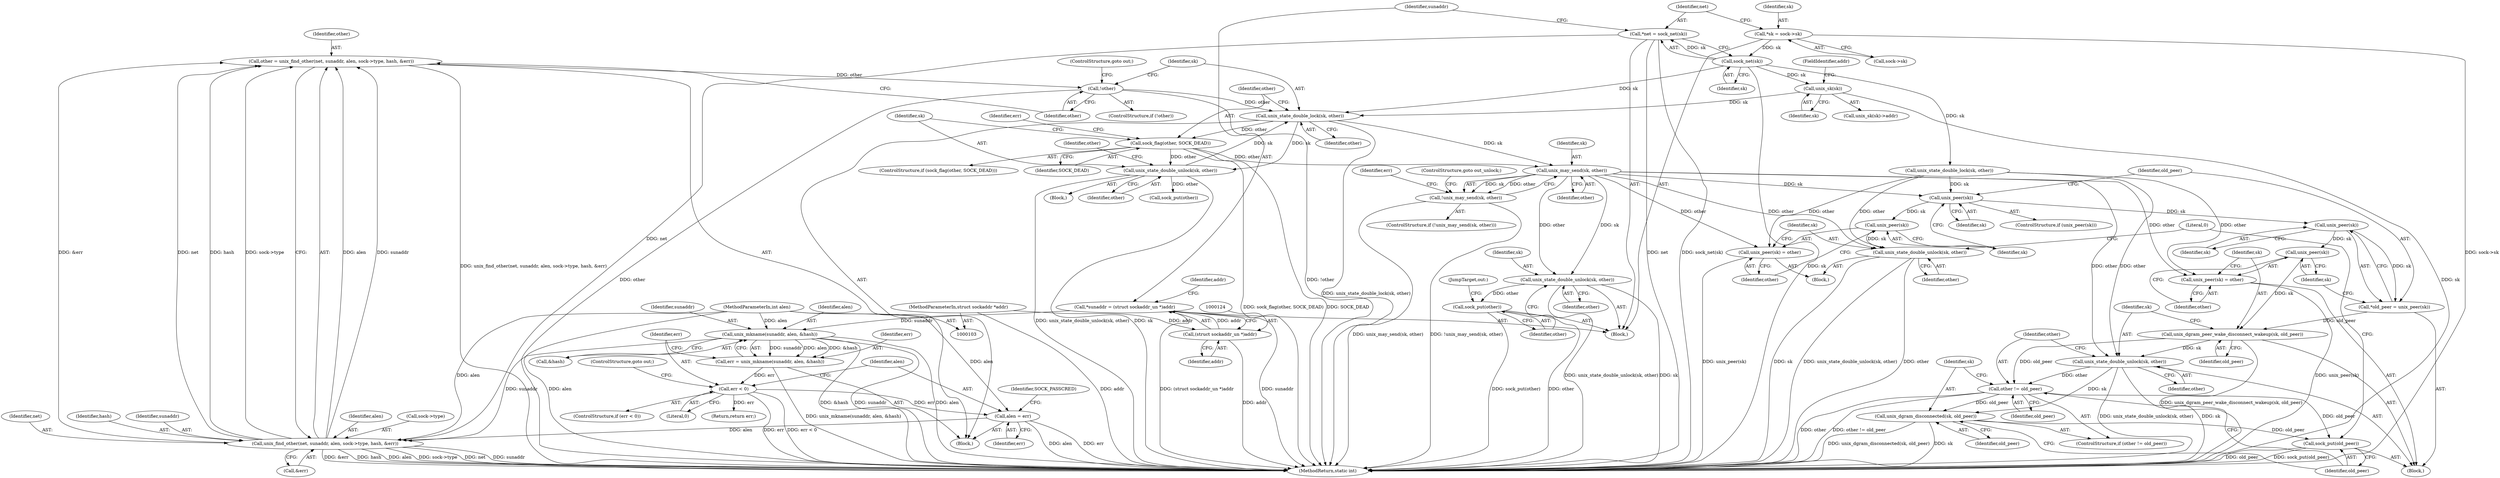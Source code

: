 digraph "0_linux_7d267278a9ece963d77eefec61630223fce08c6c_0@API" {
"1000209" [label="(Call,unix_may_send(sk, other))"];
"1000189" [label="(Call,unix_state_double_lock(sk, other))"];
"1000118" [label="(Call,sock_net(sk))"];
"1000110" [label="(Call,*sk = sock->sk)"];
"1000162" [label="(Call,unix_sk(sk))"];
"1000197" [label="(Call,unix_state_double_unlock(sk, other))"];
"1000193" [label="(Call,sock_flag(other, SOCK_DEAD))"];
"1000186" [label="(Call,!other)"];
"1000173" [label="(Call,other = unix_find_other(net, sunaddr, alen, sock->type, hash, &err))"];
"1000175" [label="(Call,unix_find_other(net, sunaddr, alen, sock->type, hash, &err))"];
"1000116" [label="(Call,*net = sock_net(sk))"];
"1000138" [label="(Call,unix_mkname(sunaddr, alen, &hash))"];
"1000121" [label="(Call,*sunaddr = (struct sockaddr_un *)addr)"];
"1000123" [label="(Call,(struct sockaddr_un *)addr)"];
"1000105" [label="(MethodParameterIn,struct sockaddr *addr)"];
"1000106" [label="(MethodParameterIn,int alen)"];
"1000148" [label="(Call,alen = err)"];
"1000144" [label="(Call,err < 0)"];
"1000136" [label="(Call,err = unix_mkname(sunaddr, alen, &hash))"];
"1000208" [label="(Call,!unix_may_send(sk, other))"];
"1000234" [label="(Call,unix_peer(sk))"];
"1000240" [label="(Call,unix_peer(sk))"];
"1000238" [label="(Call,*old_peer = unix_peer(sk))"];
"1000246" [label="(Call,unix_dgram_peer_wake_disconnect_wakeup(sk, old_peer))"];
"1000249" [label="(Call,unix_state_double_unlock(sk, other))"];
"1000253" [label="(Call,other != old_peer)"];
"1000256" [label="(Call,unix_dgram_disconnected(sk, old_peer))"];
"1000259" [label="(Call,sock_put(old_peer))"];
"1000243" [label="(Call,unix_peer(sk))"];
"1000264" [label="(Call,unix_peer(sk))"];
"1000267" [label="(Call,unix_state_double_unlock(sk, other))"];
"1000242" [label="(Call,unix_peer(sk) = other)"];
"1000263" [label="(Call,unix_peer(sk) = other)"];
"1000273" [label="(Call,unix_state_double_unlock(sk, other))"];
"1000276" [label="(Call,sock_put(other))"];
"1000251" [label="(Identifier,other)"];
"1000258" [label="(Identifier,old_peer)"];
"1000140" [label="(Identifier,alen)"];
"1000136" [label="(Call,err = unix_mkname(sunaddr, alen, &hash))"];
"1000147" [label="(ControlStructure,goto out;)"];
"1000139" [label="(Identifier,sunaddr)"];
"1000192" [label="(ControlStructure,if (sock_flag(other, SOCK_DEAD)))"];
"1000189" [label="(Call,unix_state_double_lock(sk, other))"];
"1000249" [label="(Call,unix_state_double_unlock(sk, other))"];
"1000260" [label="(Identifier,old_peer)"];
"1000174" [label="(Identifier,other)"];
"1000121" [label="(Call,*sunaddr = (struct sockaddr_un *)addr)"];
"1000212" [label="(ControlStructure,goto out_unlock;)"];
"1000122" [label="(Identifier,sunaddr)"];
"1000269" [label="(Identifier,other)"];
"1000135" [label="(Block,)"];
"1000263" [label="(Call,unix_peer(sk) = other)"];
"1000201" [label="(Identifier,other)"];
"1000163" [label="(Identifier,sk)"];
"1000164" [label="(FieldIdentifier,addr)"];
"1000266" [label="(Identifier,other)"];
"1000186" [label="(Call,!other)"];
"1000250" [label="(Identifier,sk)"];
"1000162" [label="(Call,unix_sk(sk))"];
"1000182" [label="(Identifier,hash)"];
"1000209" [label="(Call,unix_may_send(sk, other))"];
"1000195" [label="(Identifier,SOCK_DEAD)"];
"1000208" [label="(Call,!unix_may_send(sk, other))"];
"1000141" [label="(Call,&hash)"];
"1000105" [label="(MethodParameterIn,struct sockaddr *addr)"];
"1000198" [label="(Identifier,sk)"];
"1000106" [label="(MethodParameterIn,int alen)"];
"1000244" [label="(Identifier,sk)"];
"1000143" [label="(ControlStructure,if (err < 0))"];
"1000252" [label="(ControlStructure,if (other != old_peer))"];
"1000125" [label="(Identifier,addr)"];
"1000148" [label="(Call,alen = err)"];
"1000116" [label="(Call,*net = sock_net(sk))"];
"1000276" [label="(Call,sock_put(other))"];
"1000238" [label="(Call,*old_peer = unix_peer(sk))"];
"1000271" [label="(Literal,0)"];
"1000255" [label="(Identifier,old_peer)"];
"1000243" [label="(Call,unix_peer(sk))"];
"1000149" [label="(Identifier,alen)"];
"1000248" [label="(Identifier,old_peer)"];
"1000196" [label="(Block,)"];
"1000185" [label="(ControlStructure,if (!other))"];
"1000245" [label="(Identifier,other)"];
"1000247" [label="(Identifier,sk)"];
"1000253" [label="(Call,other != old_peer)"];
"1000191" [label="(Identifier,other)"];
"1000111" [label="(Identifier,sk)"];
"1000108" [label="(Block,)"];
"1000264" [label="(Call,unix_peer(sk))"];
"1000194" [label="(Identifier,other)"];
"1000137" [label="(Identifier,err)"];
"1000161" [label="(Call,unix_sk(sk)->addr)"];
"1000110" [label="(Call,*sk = sock->sk)"];
"1000177" [label="(Identifier,sunaddr)"];
"1000236" [label="(Block,)"];
"1000117" [label="(Identifier,net)"];
"1000190" [label="(Identifier,sk)"];
"1000265" [label="(Identifier,sk)"];
"1000112" [label="(Call,sock->sk)"];
"1000187" [label="(Identifier,other)"];
"1000138" [label="(Call,unix_mkname(sunaddr, alen, &hash))"];
"1000278" [label="(JumpTarget,out:)"];
"1000188" [label="(ControlStructure,goto out;)"];
"1000183" [label="(Call,&err)"];
"1000230" [label="(Call,unix_state_double_lock(sk, other))"];
"1000204" [label="(Identifier,err)"];
"1000146" [label="(Literal,0)"];
"1000210" [label="(Identifier,sk)"];
"1000256" [label="(Call,unix_dgram_disconnected(sk, old_peer))"];
"1000132" [label="(Identifier,addr)"];
"1000118" [label="(Call,sock_net(sk))"];
"1000242" [label="(Call,unix_peer(sk) = other)"];
"1000175" [label="(Call,unix_find_other(net, sunaddr, alen, sock->type, hash, &err))"];
"1000235" [label="(Identifier,sk)"];
"1000199" [label="(Identifier,other)"];
"1000234" [label="(Call,unix_peer(sk))"];
"1000178" [label="(Identifier,alen)"];
"1000207" [label="(ControlStructure,if (!unix_may_send(sk, other)))"];
"1000150" [label="(Identifier,err)"];
"1000262" [label="(Block,)"];
"1000246" [label="(Call,unix_dgram_peer_wake_disconnect_wakeup(sk, old_peer))"];
"1000154" [label="(Identifier,SOCK_PASSCRED)"];
"1000233" [label="(ControlStructure,if (unix_peer(sk)))"];
"1000267" [label="(Call,unix_state_double_unlock(sk, other))"];
"1000273" [label="(Call,unix_state_double_unlock(sk, other))"];
"1000179" [label="(Call,sock->type)"];
"1000145" [label="(Identifier,err)"];
"1000279" [label="(Return,return err;)"];
"1000240" [label="(Call,unix_peer(sk))"];
"1000119" [label="(Identifier,sk)"];
"1000144" [label="(Call,err < 0)"];
"1000268" [label="(Identifier,sk)"];
"1000275" [label="(Identifier,other)"];
"1000176" [label="(Identifier,net)"];
"1000257" [label="(Identifier,sk)"];
"1000197" [label="(Call,unix_state_double_unlock(sk, other))"];
"1000173" [label="(Call,other = unix_find_other(net, sunaddr, alen, sock->type, hash, &err))"];
"1000259" [label="(Call,sock_put(old_peer))"];
"1000254" [label="(Identifier,other)"];
"1000277" [label="(Identifier,other)"];
"1000281" [label="(MethodReturn,static int)"];
"1000241" [label="(Identifier,sk)"];
"1000200" [label="(Call,sock_put(other))"];
"1000214" [label="(Identifier,err)"];
"1000239" [label="(Identifier,old_peer)"];
"1000123" [label="(Call,(struct sockaddr_un *)addr)"];
"1000211" [label="(Identifier,other)"];
"1000193" [label="(Call,sock_flag(other, SOCK_DEAD))"];
"1000274" [label="(Identifier,sk)"];
"1000209" -> "1000208"  [label="AST: "];
"1000209" -> "1000211"  [label="CFG: "];
"1000210" -> "1000209"  [label="AST: "];
"1000211" -> "1000209"  [label="AST: "];
"1000208" -> "1000209"  [label="CFG: "];
"1000209" -> "1000208"  [label="DDG: sk"];
"1000209" -> "1000208"  [label="DDG: other"];
"1000189" -> "1000209"  [label="DDG: sk"];
"1000193" -> "1000209"  [label="DDG: other"];
"1000209" -> "1000234"  [label="DDG: sk"];
"1000209" -> "1000242"  [label="DDG: other"];
"1000209" -> "1000249"  [label="DDG: other"];
"1000209" -> "1000263"  [label="DDG: other"];
"1000209" -> "1000267"  [label="DDG: other"];
"1000209" -> "1000273"  [label="DDG: sk"];
"1000209" -> "1000273"  [label="DDG: other"];
"1000189" -> "1000135"  [label="AST: "];
"1000189" -> "1000191"  [label="CFG: "];
"1000190" -> "1000189"  [label="AST: "];
"1000191" -> "1000189"  [label="AST: "];
"1000194" -> "1000189"  [label="CFG: "];
"1000189" -> "1000281"  [label="DDG: unix_state_double_lock(sk, other)"];
"1000118" -> "1000189"  [label="DDG: sk"];
"1000162" -> "1000189"  [label="DDG: sk"];
"1000197" -> "1000189"  [label="DDG: sk"];
"1000186" -> "1000189"  [label="DDG: other"];
"1000189" -> "1000193"  [label="DDG: other"];
"1000189" -> "1000197"  [label="DDG: sk"];
"1000118" -> "1000116"  [label="AST: "];
"1000118" -> "1000119"  [label="CFG: "];
"1000119" -> "1000118"  [label="AST: "];
"1000116" -> "1000118"  [label="CFG: "];
"1000118" -> "1000281"  [label="DDG: sk"];
"1000118" -> "1000116"  [label="DDG: sk"];
"1000110" -> "1000118"  [label="DDG: sk"];
"1000118" -> "1000162"  [label="DDG: sk"];
"1000118" -> "1000230"  [label="DDG: sk"];
"1000110" -> "1000108"  [label="AST: "];
"1000110" -> "1000112"  [label="CFG: "];
"1000111" -> "1000110"  [label="AST: "];
"1000112" -> "1000110"  [label="AST: "];
"1000117" -> "1000110"  [label="CFG: "];
"1000110" -> "1000281"  [label="DDG: sock->sk"];
"1000162" -> "1000161"  [label="AST: "];
"1000162" -> "1000163"  [label="CFG: "];
"1000163" -> "1000162"  [label="AST: "];
"1000164" -> "1000162"  [label="CFG: "];
"1000162" -> "1000281"  [label="DDG: sk"];
"1000197" -> "1000196"  [label="AST: "];
"1000197" -> "1000199"  [label="CFG: "];
"1000198" -> "1000197"  [label="AST: "];
"1000199" -> "1000197"  [label="AST: "];
"1000201" -> "1000197"  [label="CFG: "];
"1000197" -> "1000281"  [label="DDG: unix_state_double_unlock(sk, other)"];
"1000197" -> "1000281"  [label="DDG: sk"];
"1000193" -> "1000197"  [label="DDG: other"];
"1000197" -> "1000200"  [label="DDG: other"];
"1000193" -> "1000192"  [label="AST: "];
"1000193" -> "1000195"  [label="CFG: "];
"1000194" -> "1000193"  [label="AST: "];
"1000195" -> "1000193"  [label="AST: "];
"1000198" -> "1000193"  [label="CFG: "];
"1000204" -> "1000193"  [label="CFG: "];
"1000193" -> "1000281"  [label="DDG: SOCK_DEAD"];
"1000193" -> "1000281"  [label="DDG: sock_flag(other, SOCK_DEAD)"];
"1000186" -> "1000185"  [label="AST: "];
"1000186" -> "1000187"  [label="CFG: "];
"1000187" -> "1000186"  [label="AST: "];
"1000188" -> "1000186"  [label="CFG: "];
"1000190" -> "1000186"  [label="CFG: "];
"1000186" -> "1000281"  [label="DDG: other"];
"1000186" -> "1000281"  [label="DDG: !other"];
"1000173" -> "1000186"  [label="DDG: other"];
"1000173" -> "1000135"  [label="AST: "];
"1000173" -> "1000175"  [label="CFG: "];
"1000174" -> "1000173"  [label="AST: "];
"1000175" -> "1000173"  [label="AST: "];
"1000187" -> "1000173"  [label="CFG: "];
"1000173" -> "1000281"  [label="DDG: unix_find_other(net, sunaddr, alen, sock->type, hash, &err)"];
"1000175" -> "1000173"  [label="DDG: sock->type"];
"1000175" -> "1000173"  [label="DDG: sunaddr"];
"1000175" -> "1000173"  [label="DDG: hash"];
"1000175" -> "1000173"  [label="DDG: net"];
"1000175" -> "1000173"  [label="DDG: alen"];
"1000175" -> "1000173"  [label="DDG: &err"];
"1000175" -> "1000183"  [label="CFG: "];
"1000176" -> "1000175"  [label="AST: "];
"1000177" -> "1000175"  [label="AST: "];
"1000178" -> "1000175"  [label="AST: "];
"1000179" -> "1000175"  [label="AST: "];
"1000182" -> "1000175"  [label="AST: "];
"1000183" -> "1000175"  [label="AST: "];
"1000175" -> "1000281"  [label="DDG: hash"];
"1000175" -> "1000281"  [label="DDG: alen"];
"1000175" -> "1000281"  [label="DDG: sock->type"];
"1000175" -> "1000281"  [label="DDG: net"];
"1000175" -> "1000281"  [label="DDG: sunaddr"];
"1000175" -> "1000281"  [label="DDG: &err"];
"1000116" -> "1000175"  [label="DDG: net"];
"1000138" -> "1000175"  [label="DDG: sunaddr"];
"1000148" -> "1000175"  [label="DDG: alen"];
"1000106" -> "1000175"  [label="DDG: alen"];
"1000116" -> "1000108"  [label="AST: "];
"1000117" -> "1000116"  [label="AST: "];
"1000122" -> "1000116"  [label="CFG: "];
"1000116" -> "1000281"  [label="DDG: sock_net(sk)"];
"1000116" -> "1000281"  [label="DDG: net"];
"1000138" -> "1000136"  [label="AST: "];
"1000138" -> "1000141"  [label="CFG: "];
"1000139" -> "1000138"  [label="AST: "];
"1000140" -> "1000138"  [label="AST: "];
"1000141" -> "1000138"  [label="AST: "];
"1000136" -> "1000138"  [label="CFG: "];
"1000138" -> "1000281"  [label="DDG: &hash"];
"1000138" -> "1000281"  [label="DDG: sunaddr"];
"1000138" -> "1000281"  [label="DDG: alen"];
"1000138" -> "1000136"  [label="DDG: sunaddr"];
"1000138" -> "1000136"  [label="DDG: alen"];
"1000138" -> "1000136"  [label="DDG: &hash"];
"1000121" -> "1000138"  [label="DDG: sunaddr"];
"1000106" -> "1000138"  [label="DDG: alen"];
"1000121" -> "1000108"  [label="AST: "];
"1000121" -> "1000123"  [label="CFG: "];
"1000122" -> "1000121"  [label="AST: "];
"1000123" -> "1000121"  [label="AST: "];
"1000132" -> "1000121"  [label="CFG: "];
"1000121" -> "1000281"  [label="DDG: (struct sockaddr_un *)addr"];
"1000121" -> "1000281"  [label="DDG: sunaddr"];
"1000123" -> "1000121"  [label="DDG: addr"];
"1000123" -> "1000125"  [label="CFG: "];
"1000124" -> "1000123"  [label="AST: "];
"1000125" -> "1000123"  [label="AST: "];
"1000123" -> "1000281"  [label="DDG: addr"];
"1000105" -> "1000123"  [label="DDG: addr"];
"1000105" -> "1000103"  [label="AST: "];
"1000105" -> "1000281"  [label="DDG: addr"];
"1000106" -> "1000103"  [label="AST: "];
"1000106" -> "1000281"  [label="DDG: alen"];
"1000106" -> "1000148"  [label="DDG: alen"];
"1000148" -> "1000135"  [label="AST: "];
"1000148" -> "1000150"  [label="CFG: "];
"1000149" -> "1000148"  [label="AST: "];
"1000150" -> "1000148"  [label="AST: "];
"1000154" -> "1000148"  [label="CFG: "];
"1000148" -> "1000281"  [label="DDG: alen"];
"1000148" -> "1000281"  [label="DDG: err"];
"1000144" -> "1000148"  [label="DDG: err"];
"1000144" -> "1000143"  [label="AST: "];
"1000144" -> "1000146"  [label="CFG: "];
"1000145" -> "1000144"  [label="AST: "];
"1000146" -> "1000144"  [label="AST: "];
"1000147" -> "1000144"  [label="CFG: "];
"1000149" -> "1000144"  [label="CFG: "];
"1000144" -> "1000281"  [label="DDG: err < 0"];
"1000144" -> "1000281"  [label="DDG: err"];
"1000136" -> "1000144"  [label="DDG: err"];
"1000144" -> "1000279"  [label="DDG: err"];
"1000136" -> "1000135"  [label="AST: "];
"1000137" -> "1000136"  [label="AST: "];
"1000145" -> "1000136"  [label="CFG: "];
"1000136" -> "1000281"  [label="DDG: unix_mkname(sunaddr, alen, &hash)"];
"1000208" -> "1000207"  [label="AST: "];
"1000212" -> "1000208"  [label="CFG: "];
"1000214" -> "1000208"  [label="CFG: "];
"1000208" -> "1000281"  [label="DDG: unix_may_send(sk, other)"];
"1000208" -> "1000281"  [label="DDG: !unix_may_send(sk, other)"];
"1000234" -> "1000233"  [label="AST: "];
"1000234" -> "1000235"  [label="CFG: "];
"1000235" -> "1000234"  [label="AST: "];
"1000239" -> "1000234"  [label="CFG: "];
"1000265" -> "1000234"  [label="CFG: "];
"1000230" -> "1000234"  [label="DDG: sk"];
"1000234" -> "1000240"  [label="DDG: sk"];
"1000234" -> "1000264"  [label="DDG: sk"];
"1000240" -> "1000238"  [label="AST: "];
"1000240" -> "1000241"  [label="CFG: "];
"1000241" -> "1000240"  [label="AST: "];
"1000238" -> "1000240"  [label="CFG: "];
"1000240" -> "1000238"  [label="DDG: sk"];
"1000240" -> "1000243"  [label="DDG: sk"];
"1000238" -> "1000236"  [label="AST: "];
"1000239" -> "1000238"  [label="AST: "];
"1000244" -> "1000238"  [label="CFG: "];
"1000238" -> "1000246"  [label="DDG: old_peer"];
"1000246" -> "1000236"  [label="AST: "];
"1000246" -> "1000248"  [label="CFG: "];
"1000247" -> "1000246"  [label="AST: "];
"1000248" -> "1000246"  [label="AST: "];
"1000250" -> "1000246"  [label="CFG: "];
"1000246" -> "1000281"  [label="DDG: unix_dgram_peer_wake_disconnect_wakeup(sk, old_peer)"];
"1000243" -> "1000246"  [label="DDG: sk"];
"1000246" -> "1000249"  [label="DDG: sk"];
"1000246" -> "1000253"  [label="DDG: old_peer"];
"1000249" -> "1000236"  [label="AST: "];
"1000249" -> "1000251"  [label="CFG: "];
"1000250" -> "1000249"  [label="AST: "];
"1000251" -> "1000249"  [label="AST: "];
"1000254" -> "1000249"  [label="CFG: "];
"1000249" -> "1000281"  [label="DDG: sk"];
"1000249" -> "1000281"  [label="DDG: unix_state_double_unlock(sk, other)"];
"1000230" -> "1000249"  [label="DDG: other"];
"1000249" -> "1000253"  [label="DDG: other"];
"1000249" -> "1000256"  [label="DDG: sk"];
"1000253" -> "1000252"  [label="AST: "];
"1000253" -> "1000255"  [label="CFG: "];
"1000254" -> "1000253"  [label="AST: "];
"1000255" -> "1000253"  [label="AST: "];
"1000257" -> "1000253"  [label="CFG: "];
"1000260" -> "1000253"  [label="CFG: "];
"1000253" -> "1000281"  [label="DDG: other != old_peer"];
"1000253" -> "1000281"  [label="DDG: other"];
"1000253" -> "1000256"  [label="DDG: old_peer"];
"1000253" -> "1000259"  [label="DDG: old_peer"];
"1000256" -> "1000252"  [label="AST: "];
"1000256" -> "1000258"  [label="CFG: "];
"1000257" -> "1000256"  [label="AST: "];
"1000258" -> "1000256"  [label="AST: "];
"1000260" -> "1000256"  [label="CFG: "];
"1000256" -> "1000281"  [label="DDG: sk"];
"1000256" -> "1000281"  [label="DDG: unix_dgram_disconnected(sk, old_peer)"];
"1000256" -> "1000259"  [label="DDG: old_peer"];
"1000259" -> "1000236"  [label="AST: "];
"1000259" -> "1000260"  [label="CFG: "];
"1000260" -> "1000259"  [label="AST: "];
"1000271" -> "1000259"  [label="CFG: "];
"1000259" -> "1000281"  [label="DDG: sock_put(old_peer)"];
"1000259" -> "1000281"  [label="DDG: old_peer"];
"1000243" -> "1000242"  [label="AST: "];
"1000243" -> "1000244"  [label="CFG: "];
"1000244" -> "1000243"  [label="AST: "];
"1000245" -> "1000243"  [label="CFG: "];
"1000264" -> "1000263"  [label="AST: "];
"1000264" -> "1000265"  [label="CFG: "];
"1000265" -> "1000264"  [label="AST: "];
"1000266" -> "1000264"  [label="CFG: "];
"1000264" -> "1000267"  [label="DDG: sk"];
"1000267" -> "1000262"  [label="AST: "];
"1000267" -> "1000269"  [label="CFG: "];
"1000268" -> "1000267"  [label="AST: "];
"1000269" -> "1000267"  [label="AST: "];
"1000271" -> "1000267"  [label="CFG: "];
"1000267" -> "1000281"  [label="DDG: other"];
"1000267" -> "1000281"  [label="DDG: sk"];
"1000267" -> "1000281"  [label="DDG: unix_state_double_unlock(sk, other)"];
"1000230" -> "1000267"  [label="DDG: other"];
"1000242" -> "1000236"  [label="AST: "];
"1000242" -> "1000245"  [label="CFG: "];
"1000245" -> "1000242"  [label="AST: "];
"1000247" -> "1000242"  [label="CFG: "];
"1000242" -> "1000281"  [label="DDG: unix_peer(sk)"];
"1000230" -> "1000242"  [label="DDG: other"];
"1000263" -> "1000262"  [label="AST: "];
"1000263" -> "1000266"  [label="CFG: "];
"1000266" -> "1000263"  [label="AST: "];
"1000268" -> "1000263"  [label="CFG: "];
"1000263" -> "1000281"  [label="DDG: unix_peer(sk)"];
"1000230" -> "1000263"  [label="DDG: other"];
"1000273" -> "1000108"  [label="AST: "];
"1000273" -> "1000275"  [label="CFG: "];
"1000274" -> "1000273"  [label="AST: "];
"1000275" -> "1000273"  [label="AST: "];
"1000277" -> "1000273"  [label="CFG: "];
"1000273" -> "1000281"  [label="DDG: sk"];
"1000273" -> "1000281"  [label="DDG: unix_state_double_unlock(sk, other)"];
"1000273" -> "1000276"  [label="DDG: other"];
"1000276" -> "1000108"  [label="AST: "];
"1000276" -> "1000277"  [label="CFG: "];
"1000277" -> "1000276"  [label="AST: "];
"1000278" -> "1000276"  [label="CFG: "];
"1000276" -> "1000281"  [label="DDG: sock_put(other)"];
"1000276" -> "1000281"  [label="DDG: other"];
}
